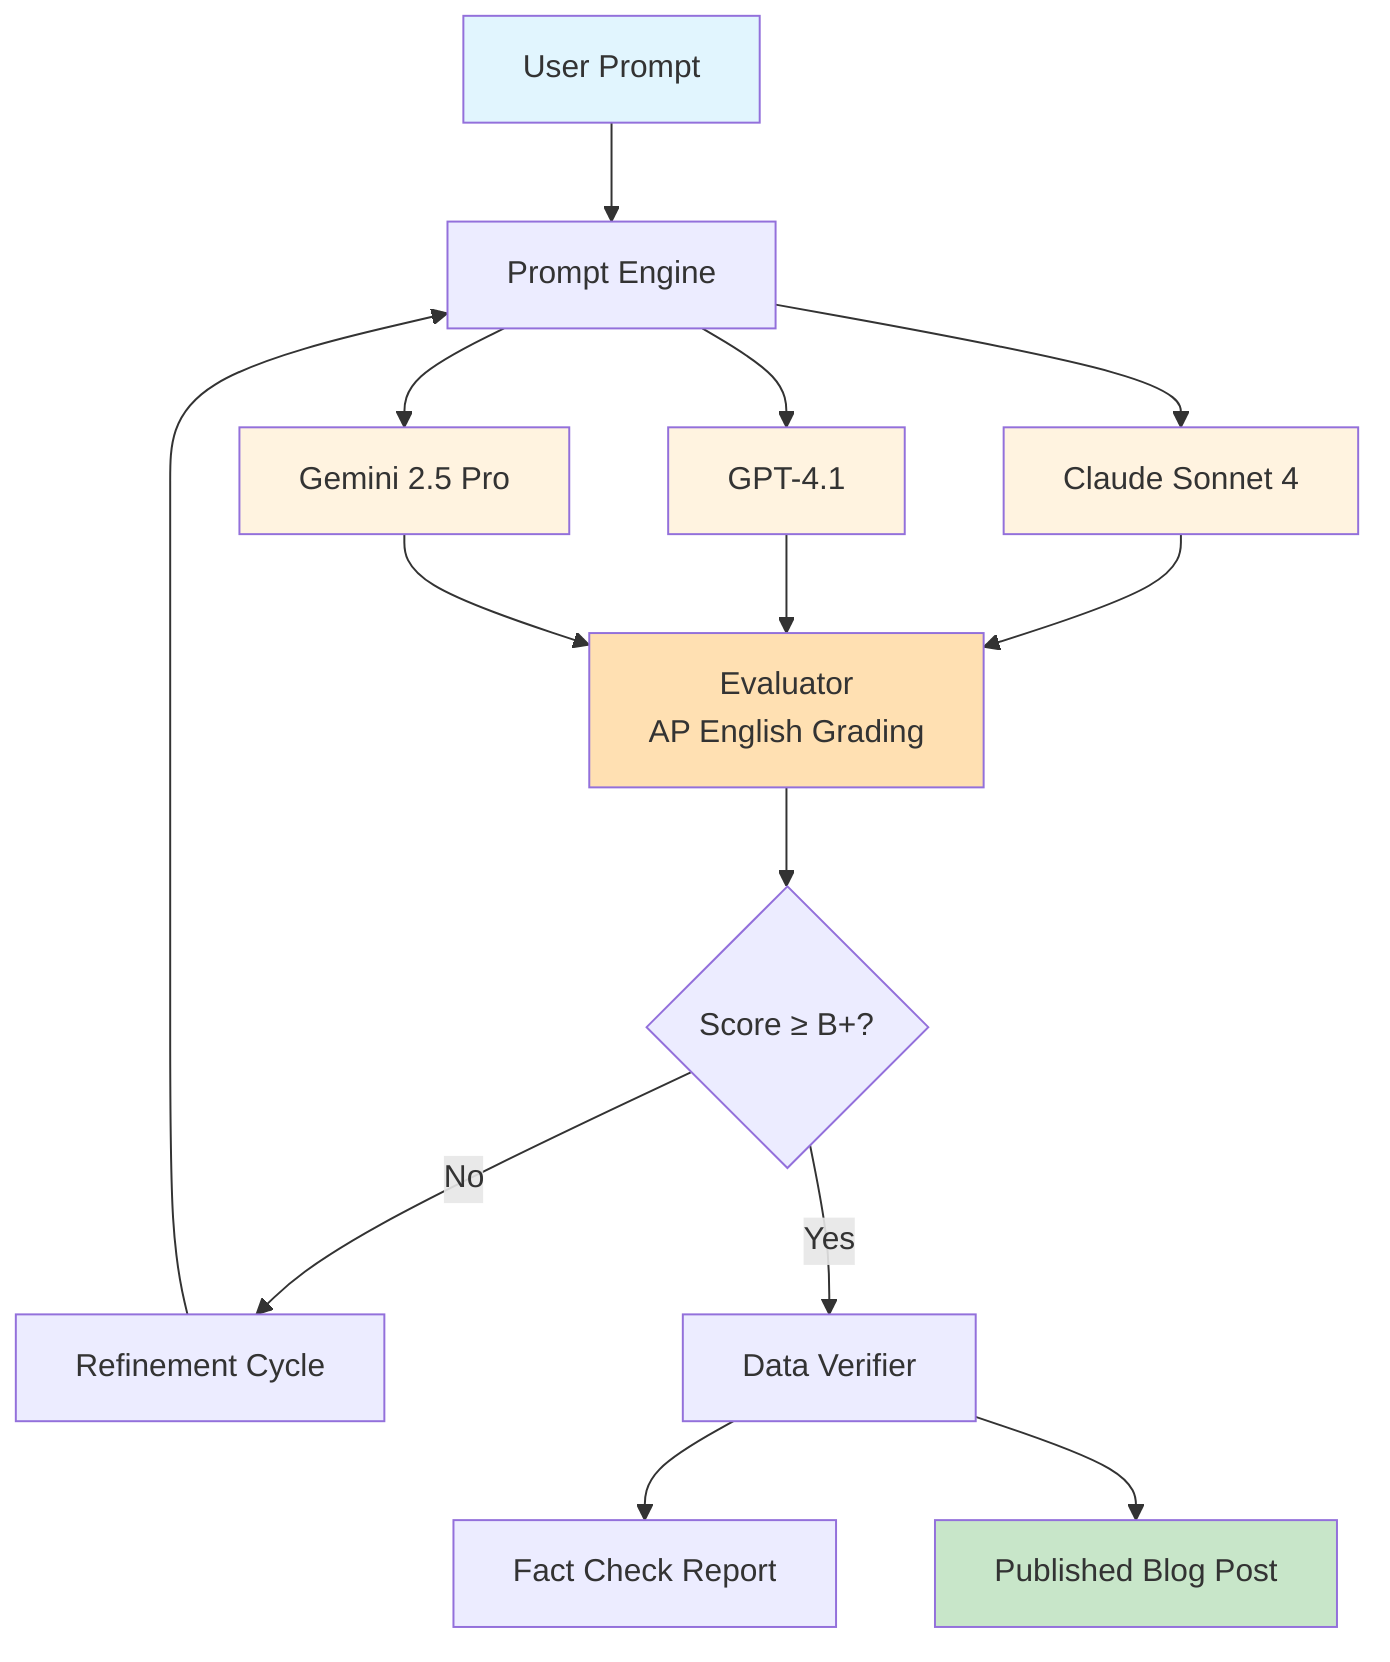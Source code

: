 flowchart TD
    A[User Prompt] --> B[Prompt Engine]
    B --> C1[Claude Sonnet 4]
    B --> C2[GPT-4.1] 
    B --> C3[Gemini 2.5 Pro]
    
    C1 --> D[Evaluator<br/>AP English Grading]
    C2 --> D
    C3 --> D
    
    D --> E{Score ≥ B+?}
    E -->|No| F[Refinement Cycle]
    F --> B
    E -->|Yes| G[Data Verifier]
    G --> H[Fact Check Report]
    G --> I[Published Blog Post]
    
    style A fill:#e1f5fe
    style I fill:#c8e6c9
    style C1 fill:#fff3e0
    style C2 fill:#fff3e0
    style C3 fill:#fff3e0
    style D fill:#ffe0b2